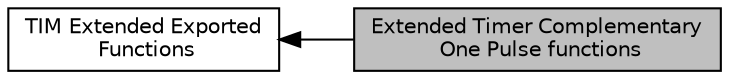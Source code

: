digraph "Extended Timer Complementary One Pulse functions"
{
  edge [fontname="Helvetica",fontsize="10",labelfontname="Helvetica",labelfontsize="10"];
  node [fontname="Helvetica",fontsize="10",shape=box];
  rankdir=LR;
  Node2 [label="TIM Extended Exported\l Functions",height=0.2,width=0.4,color="black", fillcolor="white", style="filled",URL="$group__TIMEx__Exported__Functions.html",tooltip=" "];
  Node1 [label="Extended Timer Complementary\l One Pulse functions",height=0.2,width=0.4,color="black", fillcolor="grey75", style="filled", fontcolor="black",tooltip="Timer Complementary One Pulse functions."];
  Node2->Node1 [shape=plaintext, dir="back", style="solid"];
}
